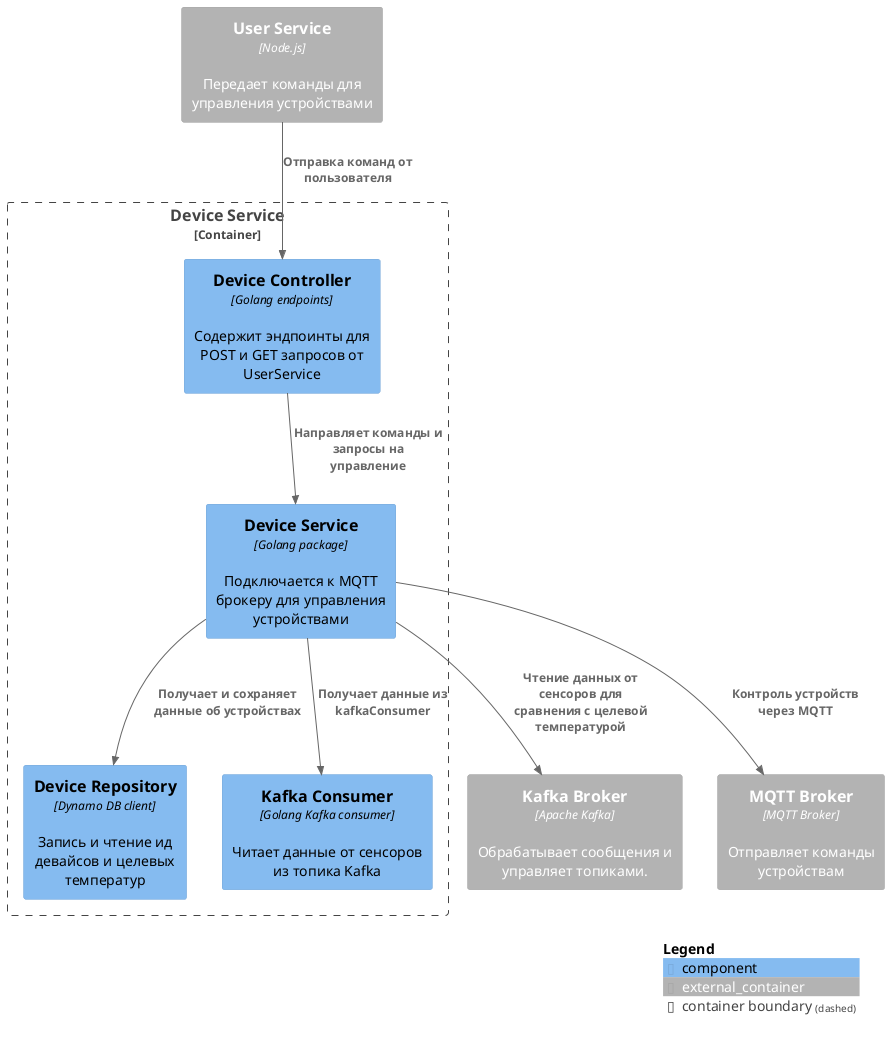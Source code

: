 @startuml
!include <C4/C4_Component>

Container_Boundary(deviceServiceContainer, "Device Service") {

    Component(deviceController, "Device Controller", "Golang endpoints", "Содержит эндпоинты для POST и GET запросов от UserService")
    Component(deviceService, "Device Service", "Golang package", "Подключается к MQTT брокеру для управления устройствами")
    Component(deviceRepository, "Device Repository", "Dynamo DB client", "Запись и чтение ид девайсов и целевых температур")
    Component(kafkaConsumer, "Kafka Consumer", "Golang Kafka consumer", "Читает данные от сенсоров из топика Kafka")

    Rel(deviceController, deviceService, "Направляет команды и запросы на управление")
    Rel(deviceService, deviceRepository, "Получает и сохраняет данные об устройствах")
    Rel(deviceService, kafkaConsumer, "Получает данные из kafkaConsumer")


}

Container_Ext(kafkaBroker, "Kafka Broker", "Apache Kafka", "Обрабатывает сообщения и управляет топиками.")
Container_Ext(mqttBroker, "MQTT Broker", "MQTT Broker", "Отправляет команды устройствам")
Container_Ext(userService, "User Service", "Node.js", "Передает команды для управления устройствами")
Rel(deviceService, mqttBroker, "Контроль устройств через MQTT")
Rel(userService, deviceController, "Отправка команд от пользователя")
Rel(deviceService, kafkaBroker, "Чтение данных от сенсоров для сравнения с целевой температурой")

SHOW_LEGEND()
@enduml